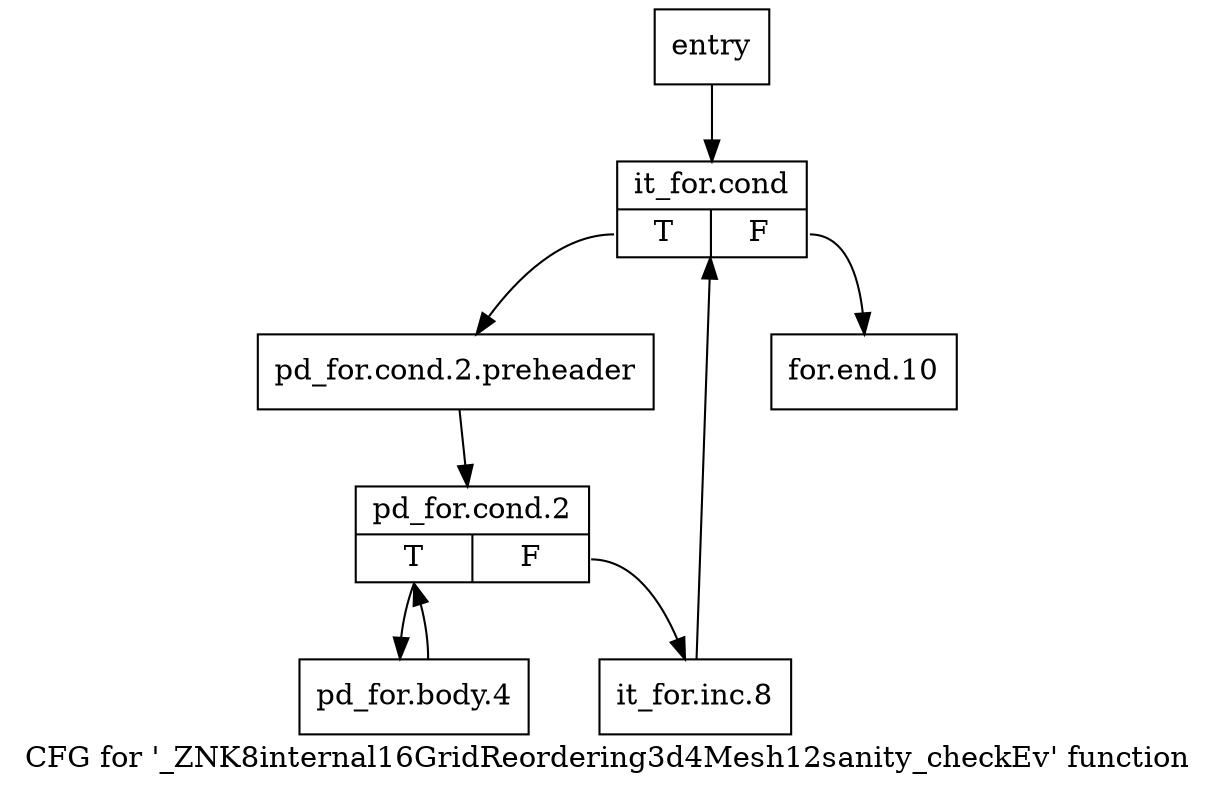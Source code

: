 digraph "CFG for '_ZNK8internal16GridReordering3d4Mesh12sanity_checkEv' function" {
	label="CFG for '_ZNK8internal16GridReordering3d4Mesh12sanity_checkEv' function";

	Node0x5dc7f00 [shape=record,label="{entry}"];
	Node0x5dc7f00 -> Node0x5dc7f50;
	Node0x5dc7f50 [shape=record,label="{it_for.cond|{<s0>T|<s1>F}}"];
	Node0x5dc7f50:s0 -> Node0x5dd3000;
	Node0x5dc7f50:s1 -> Node0x5dd3140;
	Node0x5dd3000 [shape=record,label="{pd_for.cond.2.preheader}"];
	Node0x5dd3000 -> Node0x5dd3050;
	Node0x5dd3050 [shape=record,label="{pd_for.cond.2|{<s0>T|<s1>F}}"];
	Node0x5dd3050:s0 -> Node0x5dd30a0;
	Node0x5dd3050:s1 -> Node0x5dd30f0;
	Node0x5dd30a0 [shape=record,label="{pd_for.body.4}"];
	Node0x5dd30a0 -> Node0x5dd3050;
	Node0x5dd30f0 [shape=record,label="{it_for.inc.8}"];
	Node0x5dd30f0 -> Node0x5dc7f50;
	Node0x5dd3140 [shape=record,label="{for.end.10}"];
}
